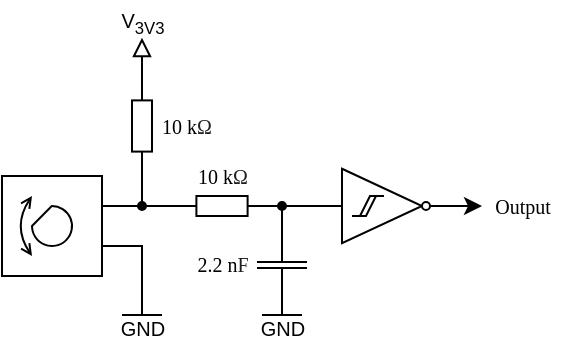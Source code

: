 <mxfile version="18.1.3" type="google"><diagram name="Page-1" id="7e0a89b8-554c-2b80-1dc8-d5c74ca68de4"><mxGraphModel grid="1" page="1" gridSize="10" guides="1" tooltips="1" connect="1" arrows="1" fold="1" pageScale="1" pageWidth="1100" pageHeight="850" background="none" math="1" shadow="0"><root><mxCell id="0"/><mxCell id="1" parent="0"/><mxCell id="3CKJK_LehxMb7TvS9Tfh-1" value="" style="pointerEvents=1;verticalLabelPosition=bottom;shadow=0;dashed=0;align=center;html=1;verticalAlign=top;shape=mxgraph.electrical.capacitors.capacitor_1;rotation=-90;" vertex="1" parent="1"><mxGeometry x="555" y="442" width="30" height="25" as="geometry"/></mxCell><mxCell id="3CKJK_LehxMb7TvS9Tfh-2" value="" style="endArrow=none;html=1;rounded=0;strokeWidth=1;" edge="1" parent="1"><mxGeometry width="50" height="50" relative="1" as="geometry"><mxPoint x="500" y="479.5" as="sourcePoint"/><mxPoint x="480" y="445" as="targetPoint"/><Array as="points"><mxPoint x="500" y="445"/></Array></mxGeometry></mxCell><mxCell id="3CKJK_LehxMb7TvS9Tfh-3" value="" style="endArrow=none;html=1;rounded=0;strokeWidth=1;" edge="1" parent="1"><mxGeometry width="50" height="50" relative="1" as="geometry"><mxPoint x="490" y="479.5" as="sourcePoint"/><mxPoint x="510" y="479.5" as="targetPoint"/></mxGeometry></mxCell><mxCell id="3CKJK_LehxMb7TvS9Tfh-4" value="&lt;font style=&quot;font-size: 10px;&quot;&gt;GND&lt;/font&gt;" style="text;html=1;align=center;verticalAlign=middle;resizable=0;points=[];autosize=1;strokeColor=none;fillColor=none;" vertex="1" parent="1"><mxGeometry x="480" y="475.5" width="40" height="20" as="geometry"/></mxCell><mxCell id="3CKJK_LehxMb7TvS9Tfh-5" value="" style="triangle;whiteSpace=wrap;html=1;rotation=-90;" vertex="1" parent="1"><mxGeometry x="495.96" y="342" width="8.07" height="8.12" as="geometry"/></mxCell><mxCell id="3CKJK_LehxMb7TvS9Tfh-6" value="&lt;font style=&quot;font-size: 10px;&quot;&gt;V&lt;sub&gt;3V3&lt;/sub&gt;&lt;/font&gt;" style="text;html=1;align=center;verticalAlign=middle;resizable=0;points=[];autosize=1;strokeColor=none;fillColor=none;" vertex="1" parent="1"><mxGeometry x="480" y="322" width="40" height="20" as="geometry"/></mxCell><mxCell id="3CKJK_LehxMb7TvS9Tfh-7" value="" style="pointerEvents=1;verticalLabelPosition=bottom;shadow=0;dashed=0;align=center;html=1;verticalAlign=top;shape=mxgraph.electrical.resistors.resistor_1;fontSize=10;strokeWidth=1;fillColor=#FFFFFF;rotation=90;" vertex="1" parent="1"><mxGeometry x="480" y="380" width="40" height="10" as="geometry"/></mxCell><mxCell id="3CKJK_LehxMb7TvS9Tfh-11" value="" style="endArrow=none;html=1;rounded=0;entryX=0;entryY=0.5;entryDx=0;entryDy=0;exitX=0;exitY=0.5;exitDx=0;exitDy=0;exitPerimeter=0;" edge="1" parent="1" source="3CKJK_LehxMb7TvS9Tfh-7" target="3CKJK_LehxMb7TvS9Tfh-5"><mxGeometry width="50" height="50" relative="1" as="geometry"><mxPoint x="510" y="475" as="sourcePoint"/><mxPoint x="530" y="355" as="targetPoint"/></mxGeometry></mxCell><mxCell id="3CKJK_LehxMb7TvS9Tfh-15" value="" style="ellipse;whiteSpace=wrap;html=1;fillColor=#000000;" vertex="1" parent="1"><mxGeometry x="498" y="423" width="4" height="4" as="geometry"/></mxCell><mxCell id="3CKJK_LehxMb7TvS9Tfh-16" value="&lt;font face=&quot;CMU Serif&quot; style=&quot;font-size: 10px;&quot;&gt;2.2 n&lt;span style=&quot;color: rgb(32, 33, 34); font-size: 10px; text-align: start;&quot;&gt;F&lt;/span&gt;&lt;/font&gt;" style="text;html=1;align=center;verticalAlign=middle;resizable=0;points=[];autosize=1;strokeColor=none;fillColor=none;fontSize=10;labelBackgroundColor=none;" vertex="1" parent="1"><mxGeometry x="520" y="444" width="40" height="20" as="geometry"/></mxCell><mxCell id="3CKJK_LehxMb7TvS9Tfh-17" value="&lt;font style=&quot;font-size: 10px;&quot; face=&quot;CMU Serif&quot;&gt;10 k&lt;span style=&quot;color: rgb(32, 33, 36); text-align: start;&quot;&gt;Ω&lt;/span&gt;&lt;/font&gt;" style="text;html=1;align=center;verticalAlign=middle;resizable=0;points=[];autosize=1;strokeColor=none;fillColor=none;fontSize=10;labelBorderColor=none;labelBackgroundColor=none;" vertex="1" parent="1"><mxGeometry x="502" y="375" width="40" height="20" as="geometry"/></mxCell><mxCell id="3CKJK_LehxMb7TvS9Tfh-18" value="" style="rounded=0;whiteSpace=wrap;html=1;" vertex="1" parent="1"><mxGeometry x="430" y="410" width="50" height="50" as="geometry"/></mxCell><mxCell id="3CKJK_LehxMb7TvS9Tfh-20" value="" style="endArrow=open;startArrow=open;html=1;curved=1;endSize=4;startSize=4;endFill=0;startFill=0;" edge="1" parent="1"><mxGeometry width="50" height="50" relative="1" as="geometry"><mxPoint x="445" y="450" as="sourcePoint"/><mxPoint x="445" y="420" as="targetPoint"/><Array as="points"><mxPoint x="435" y="435"/></Array></mxGeometry></mxCell><mxCell id="3CKJK_LehxMb7TvS9Tfh-21" value="" style="endArrow=none;html=1;startSize=4;endSize=4;curved=1;entryX=0.495;entryY=0.001;entryDx=0;entryDy=0;entryPerimeter=0;" edge="1" parent="1" target="3CKJK_LehxMb7TvS9Tfh-22"><mxGeometry width="50" height="50" relative="1" as="geometry"><mxPoint x="445" y="435" as="sourcePoint"/><mxPoint x="455" y="425" as="targetPoint"/></mxGeometry></mxCell><mxCell id="3CKJK_LehxMb7TvS9Tfh-22" value="" style="verticalLabelPosition=bottom;verticalAlign=top;html=1;shape=mxgraph.basic.arc;startAngle=0.994;endAngle=0.755;" vertex="1" parent="1"><mxGeometry x="445" y="425" width="20" height="20" as="geometry"/></mxCell><mxCell id="3CKJK_LehxMb7TvS9Tfh-26" value="" style="endArrow=none;html=1;rounded=0;entryX=1;entryY=0.5;entryDx=0;entryDy=0;entryPerimeter=0;" edge="1" parent="1" target="3CKJK_LehxMb7TvS9Tfh-7"><mxGeometry width="50" height="50" relative="1" as="geometry"><mxPoint x="480" y="425" as="sourcePoint"/><mxPoint x="543.03" y="397" as="targetPoint"/><Array as="points"><mxPoint x="500" y="425"/></Array></mxGeometry></mxCell><mxCell id="3CKJK_LehxMb7TvS9Tfh-27" value="" style="pointerEvents=1;verticalLabelPosition=bottom;shadow=0;dashed=0;align=center;html=1;verticalAlign=top;shape=mxgraph.electrical.resistors.resistor_1;fontSize=10;strokeWidth=1;fillColor=#FFFFFF;rotation=0;" vertex="1" parent="1"><mxGeometry x="520" y="420" width="40" height="10" as="geometry"/></mxCell><mxCell id="3CKJK_LehxMb7TvS9Tfh-28" value="" style="endArrow=none;html=1;startSize=4;endSize=4;curved=1;entryX=0;entryY=0.5;entryDx=0;entryDy=0;entryPerimeter=0;" edge="1" parent="1" target="3CKJK_LehxMb7TvS9Tfh-27"><mxGeometry width="50" height="50" relative="1" as="geometry"><mxPoint x="500" y="425" as="sourcePoint"/><mxPoint x="510" y="390" as="targetPoint"/></mxGeometry></mxCell><mxCell id="3CKJK_LehxMb7TvS9Tfh-29" value="" style="endArrow=none;html=1;rounded=0;strokeWidth=1;" edge="1" parent="1"><mxGeometry width="50" height="50" relative="1" as="geometry"><mxPoint x="560" y="479.5" as="sourcePoint"/><mxPoint x="580" y="479.5" as="targetPoint"/></mxGeometry></mxCell><mxCell id="3CKJK_LehxMb7TvS9Tfh-30" value="&lt;font style=&quot;font-size: 10px;&quot;&gt;GND&lt;/font&gt;" style="text;html=1;align=center;verticalAlign=middle;resizable=0;points=[];autosize=1;strokeColor=none;fillColor=none;" vertex="1" parent="1"><mxGeometry x="550" y="475.5" width="40" height="20" as="geometry"/></mxCell><mxCell id="3CKJK_LehxMb7TvS9Tfh-31" value="" style="endArrow=none;html=1;startSize=4;endSize=4;curved=1;entryX=0;entryY=0.5;entryDx=0;entryDy=0;entryPerimeter=0;" edge="1" parent="1" target="3CKJK_LehxMb7TvS9Tfh-1"><mxGeometry width="50" height="50" relative="1" as="geometry"><mxPoint x="570" y="480" as="sourcePoint"/><mxPoint x="510" y="430" as="targetPoint"/></mxGeometry></mxCell><mxCell id="3CKJK_LehxMb7TvS9Tfh-32" value="" style="endArrow=none;html=1;rounded=0;strokeWidth=1;entryX=1;entryY=0.5;entryDx=0;entryDy=0;entryPerimeter=0;exitX=1;exitY=0.5;exitDx=0;exitDy=0;exitPerimeter=0;" edge="1" parent="1" source="3CKJK_LehxMb7TvS9Tfh-1" target="3CKJK_LehxMb7TvS9Tfh-27"><mxGeometry width="50" height="50" relative="1" as="geometry"><mxPoint x="610" y="457.5" as="sourcePoint"/><mxPoint x="590" y="423" as="targetPoint"/><Array as="points"><mxPoint x="570" y="425"/></Array></mxGeometry></mxCell><mxCell id="3CKJK_LehxMb7TvS9Tfh-33" value="" style="ellipse;whiteSpace=wrap;html=1;fillColor=#000000;" vertex="1" parent="1"><mxGeometry x="568" y="423" width="4" height="4" as="geometry"/></mxCell><mxCell id="3CKJK_LehxMb7TvS9Tfh-34" value="" style="endArrow=none;html=1;startSize=4;endSize=4;curved=1;exitX=0;exitY=0.5;exitDx=0;exitDy=0;" edge="1" parent="1" source="3CKJK_LehxMb7TvS9Tfh-35"><mxGeometry width="50" height="50" relative="1" as="geometry"><mxPoint x="590" y="425" as="sourcePoint"/><mxPoint x="570" y="425" as="targetPoint"/></mxGeometry></mxCell><mxCell id="3CKJK_LehxMb7TvS9Tfh-35" value="" style="triangle;whiteSpace=wrap;html=1;" vertex="1" parent="1"><mxGeometry x="600" y="406.37" width="40" height="37.25" as="geometry"/></mxCell><mxCell id="3CKJK_LehxMb7TvS9Tfh-36" value="" style="endArrow=none;html=1;startSize=4;endSize=4;rounded=0;" edge="1" parent="1"><mxGeometry width="50" height="50" relative="1" as="geometry"><mxPoint x="605" y="430" as="sourcePoint"/><mxPoint x="617" y="420" as="targetPoint"/><Array as="points"><mxPoint x="612" y="430"/></Array></mxGeometry></mxCell><mxCell id="3CKJK_LehxMb7TvS9Tfh-37" value="" style="endArrow=none;html=1;startSize=4;endSize=4;rounded=0;" edge="1" parent="1"><mxGeometry width="50" height="50" relative="1" as="geometry"><mxPoint x="609" y="430" as="sourcePoint"/><mxPoint x="621" y="420" as="targetPoint"/><Array as="points"><mxPoint x="614" y="420"/></Array></mxGeometry></mxCell><mxCell id="3CKJK_LehxMb7TvS9Tfh-39" value="" style="ellipse;whiteSpace=wrap;html=1;" vertex="1" parent="1"><mxGeometry x="640" y="423" width="4" height="4" as="geometry"/></mxCell><mxCell id="3CKJK_LehxMb7TvS9Tfh-40" value="" style="endArrow=classic;html=1;startSize=6;endSize=6;curved=1;endFill=1;" edge="1" parent="1"><mxGeometry width="50" height="50" relative="1" as="geometry"><mxPoint x="644" y="425" as="sourcePoint"/><mxPoint x="670" y="425" as="targetPoint"/></mxGeometry></mxCell><mxCell id="3CKJK_LehxMb7TvS9Tfh-41" value="&lt;font style=&quot;font-size: 10px;&quot; face=&quot;CMU Serif&quot;&gt;10 k&lt;span style=&quot;color: rgb(32, 33, 36); text-align: start;&quot;&gt;Ω&lt;/span&gt;&lt;/font&gt;" style="text;html=1;align=center;verticalAlign=middle;resizable=0;points=[];autosize=1;strokeColor=none;fillColor=none;fontSize=10;labelBorderColor=none;labelBackgroundColor=none;" vertex="1" parent="1"><mxGeometry x="520" y="400" width="40" height="20" as="geometry"/></mxCell><mxCell id="3CKJK_LehxMb7TvS9Tfh-43" value="&lt;font face=&quot;CMU Serif&quot;&gt;Output&lt;/font&gt;" style="text;html=1;align=center;verticalAlign=middle;resizable=0;points=[];autosize=1;strokeColor=none;fillColor=none;fontSize=10;labelBorderColor=none;labelBackgroundColor=none;" vertex="1" parent="1"><mxGeometry x="665" y="415" width="50" height="20" as="geometry"/></mxCell></root></mxGraphModel></diagram></mxfile>